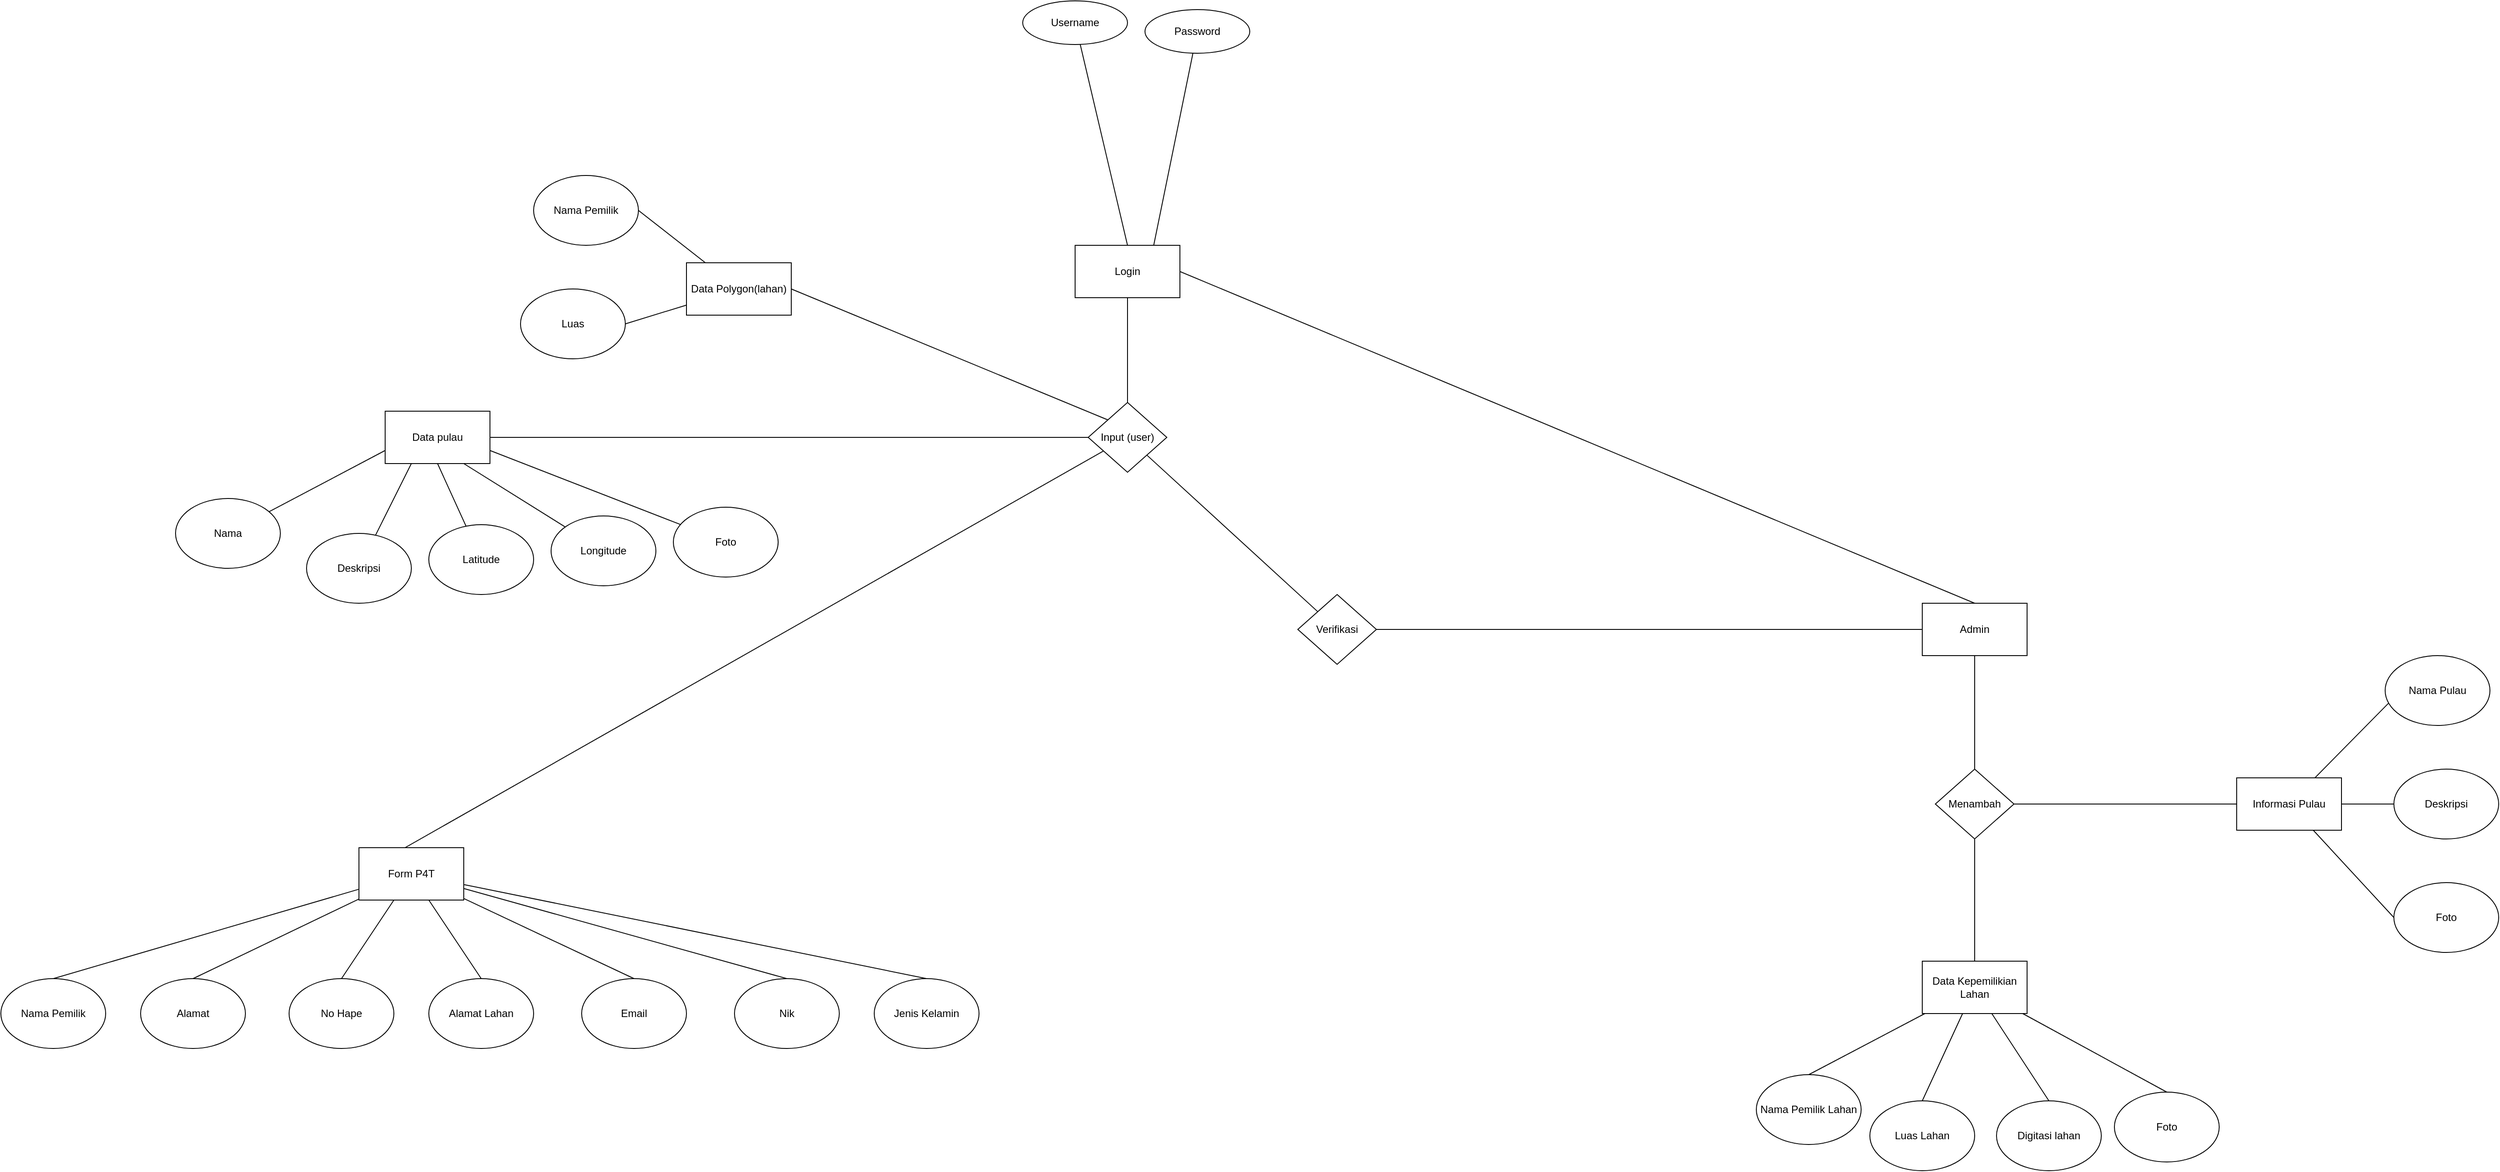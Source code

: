 <mxfile version="20.6.0" type="github">
  <diagram id="R2lEEEUBdFMjLlhIrx00" name="Page-1">
    <mxGraphModel dx="3776" dy="2142" grid="1" gridSize="10" guides="1" tooltips="1" connect="1" arrows="1" fold="1" page="1" pageScale="1" pageWidth="850" pageHeight="1100" math="0" shadow="0" extFonts="Permanent Marker^https://fonts.googleapis.com/css?family=Permanent+Marker">
      <root>
        <mxCell id="0" />
        <mxCell id="1" parent="0" />
        <mxCell id="2TKnyqVTHI8I2iGJ_rMS-4" style="rounded=0;orthogonalLoop=1;jettySize=auto;html=1;exitX=0.5;exitY=0;exitDx=0;exitDy=0;endArrow=none;endFill=0;" edge="1" parent="1" source="2TKnyqVTHI8I2iGJ_rMS-1" target="2TKnyqVTHI8I2iGJ_rMS-2">
          <mxGeometry relative="1" as="geometry" />
        </mxCell>
        <mxCell id="2TKnyqVTHI8I2iGJ_rMS-50" style="edgeStyle=none;rounded=0;orthogonalLoop=1;jettySize=auto;html=1;entryX=0.5;entryY=0;entryDx=0;entryDy=0;endArrow=none;endFill=0;exitX=0.5;exitY=1;exitDx=0;exitDy=0;" edge="1" parent="1" source="2TKnyqVTHI8I2iGJ_rMS-1" target="2TKnyqVTHI8I2iGJ_rMS-8">
          <mxGeometry relative="1" as="geometry">
            <mxPoint x="100" y="240" as="sourcePoint" />
          </mxGeometry>
        </mxCell>
        <mxCell id="2TKnyqVTHI8I2iGJ_rMS-55" style="edgeStyle=none;rounded=0;orthogonalLoop=1;jettySize=auto;html=1;entryX=0.5;entryY=0;entryDx=0;entryDy=0;endArrow=none;endFill=0;exitX=1;exitY=0.5;exitDx=0;exitDy=0;" edge="1" parent="1" source="2TKnyqVTHI8I2iGJ_rMS-1" target="2TKnyqVTHI8I2iGJ_rMS-54">
          <mxGeometry relative="1" as="geometry" />
        </mxCell>
        <mxCell id="2TKnyqVTHI8I2iGJ_rMS-1" value="Login" style="rounded=0;whiteSpace=wrap;html=1;" vertex="1" parent="1">
          <mxGeometry x="100" y="180" width="120" height="60" as="geometry" />
        </mxCell>
        <mxCell id="2TKnyqVTHI8I2iGJ_rMS-2" value="Username" style="ellipse;whiteSpace=wrap;html=1;" vertex="1" parent="1">
          <mxGeometry x="40" y="-100" width="120" height="50" as="geometry" />
        </mxCell>
        <mxCell id="2TKnyqVTHI8I2iGJ_rMS-51" style="edgeStyle=none;rounded=0;orthogonalLoop=1;jettySize=auto;html=1;entryX=0.75;entryY=0;entryDx=0;entryDy=0;endArrow=none;endFill=0;" edge="1" parent="1" source="2TKnyqVTHI8I2iGJ_rMS-3" target="2TKnyqVTHI8I2iGJ_rMS-1">
          <mxGeometry relative="1" as="geometry" />
        </mxCell>
        <mxCell id="2TKnyqVTHI8I2iGJ_rMS-3" value="Password" style="ellipse;whiteSpace=wrap;html=1;" vertex="1" parent="1">
          <mxGeometry x="180" y="-90" width="120" height="50" as="geometry" />
        </mxCell>
        <mxCell id="2TKnyqVTHI8I2iGJ_rMS-10" style="edgeStyle=none;rounded=0;orthogonalLoop=1;jettySize=auto;html=1;entryX=0;entryY=0.5;entryDx=0;entryDy=0;endArrow=none;endFill=0;" edge="1" parent="1" source="2TKnyqVTHI8I2iGJ_rMS-6" target="2TKnyqVTHI8I2iGJ_rMS-8">
          <mxGeometry relative="1" as="geometry" />
        </mxCell>
        <mxCell id="2TKnyqVTHI8I2iGJ_rMS-6" value="Data pulau" style="rounded=0;whiteSpace=wrap;html=1;" vertex="1" parent="1">
          <mxGeometry x="-690" y="370" width="120" height="60" as="geometry" />
        </mxCell>
        <mxCell id="2TKnyqVTHI8I2iGJ_rMS-53" style="edgeStyle=none;rounded=0;orthogonalLoop=1;jettySize=auto;html=1;entryX=0;entryY=0.5;entryDx=0;entryDy=0;endArrow=none;endFill=0;" edge="1" parent="1" source="2TKnyqVTHI8I2iGJ_rMS-8" target="2TKnyqVTHI8I2iGJ_rMS-30">
          <mxGeometry relative="1" as="geometry" />
        </mxCell>
        <mxCell id="2TKnyqVTHI8I2iGJ_rMS-57" style="edgeStyle=none;rounded=0;orthogonalLoop=1;jettySize=auto;html=1;endArrow=none;endFill=0;" edge="1" parent="1" source="2TKnyqVTHI8I2iGJ_rMS-8" target="2TKnyqVTHI8I2iGJ_rMS-56">
          <mxGeometry relative="1" as="geometry" />
        </mxCell>
        <mxCell id="2TKnyqVTHI8I2iGJ_rMS-8" value="Input (user)" style="rhombus;whiteSpace=wrap;html=1;" vertex="1" parent="1">
          <mxGeometry x="115" y="360" width="90" height="80" as="geometry" />
        </mxCell>
        <mxCell id="2TKnyqVTHI8I2iGJ_rMS-15" style="edgeStyle=none;rounded=0;orthogonalLoop=1;jettySize=auto;html=1;entryX=0;entryY=0.75;entryDx=0;entryDy=0;endArrow=none;endFill=0;" edge="1" parent="1" source="2TKnyqVTHI8I2iGJ_rMS-11" target="2TKnyqVTHI8I2iGJ_rMS-6">
          <mxGeometry relative="1" as="geometry" />
        </mxCell>
        <mxCell id="2TKnyqVTHI8I2iGJ_rMS-11" value="Nama" style="ellipse;whiteSpace=wrap;html=1;" vertex="1" parent="1">
          <mxGeometry x="-930" y="470" width="120" height="80" as="geometry" />
        </mxCell>
        <mxCell id="2TKnyqVTHI8I2iGJ_rMS-16" style="edgeStyle=none;rounded=0;orthogonalLoop=1;jettySize=auto;html=1;endArrow=none;endFill=0;entryX=0.25;entryY=1;entryDx=0;entryDy=0;" edge="1" parent="1" source="2TKnyqVTHI8I2iGJ_rMS-12" target="2TKnyqVTHI8I2iGJ_rMS-6">
          <mxGeometry relative="1" as="geometry">
            <mxPoint x="-670" y="450" as="targetPoint" />
          </mxGeometry>
        </mxCell>
        <mxCell id="2TKnyqVTHI8I2iGJ_rMS-12" value="Deskripsi" style="ellipse;whiteSpace=wrap;html=1;" vertex="1" parent="1">
          <mxGeometry x="-780" y="510" width="120" height="80" as="geometry" />
        </mxCell>
        <mxCell id="2TKnyqVTHI8I2iGJ_rMS-17" style="edgeStyle=none;rounded=0;orthogonalLoop=1;jettySize=auto;html=1;entryX=0.5;entryY=1;entryDx=0;entryDy=0;endArrow=none;endFill=0;" edge="1" parent="1" source="2TKnyqVTHI8I2iGJ_rMS-13" target="2TKnyqVTHI8I2iGJ_rMS-6">
          <mxGeometry relative="1" as="geometry" />
        </mxCell>
        <mxCell id="2TKnyqVTHI8I2iGJ_rMS-13" value="Latitude" style="ellipse;whiteSpace=wrap;html=1;" vertex="1" parent="1">
          <mxGeometry x="-640" y="500" width="120" height="80" as="geometry" />
        </mxCell>
        <mxCell id="2TKnyqVTHI8I2iGJ_rMS-18" style="edgeStyle=none;rounded=0;orthogonalLoop=1;jettySize=auto;html=1;entryX=0.75;entryY=1;entryDx=0;entryDy=0;endArrow=none;endFill=0;" edge="1" parent="1" source="2TKnyqVTHI8I2iGJ_rMS-14" target="2TKnyqVTHI8I2iGJ_rMS-6">
          <mxGeometry relative="1" as="geometry" />
        </mxCell>
        <mxCell id="2TKnyqVTHI8I2iGJ_rMS-14" value="Longitude" style="ellipse;whiteSpace=wrap;html=1;" vertex="1" parent="1">
          <mxGeometry x="-500" y="490" width="120" height="80" as="geometry" />
        </mxCell>
        <mxCell id="2TKnyqVTHI8I2iGJ_rMS-20" style="edgeStyle=none;rounded=0;orthogonalLoop=1;jettySize=auto;html=1;entryX=1;entryY=0.75;entryDx=0;entryDy=0;endArrow=none;endFill=0;" edge="1" parent="1" source="2TKnyqVTHI8I2iGJ_rMS-19" target="2TKnyqVTHI8I2iGJ_rMS-6">
          <mxGeometry relative="1" as="geometry" />
        </mxCell>
        <mxCell id="2TKnyqVTHI8I2iGJ_rMS-19" value="Foto" style="ellipse;whiteSpace=wrap;html=1;" vertex="1" parent="1">
          <mxGeometry x="-360" y="480" width="120" height="80" as="geometry" />
        </mxCell>
        <mxCell id="2TKnyqVTHI8I2iGJ_rMS-26" style="edgeStyle=none;rounded=0;orthogonalLoop=1;jettySize=auto;html=1;entryX=1;entryY=0.5;entryDx=0;entryDy=0;endArrow=none;endFill=0;" edge="1" parent="1" source="2TKnyqVTHI8I2iGJ_rMS-21" target="2TKnyqVTHI8I2iGJ_rMS-24">
          <mxGeometry relative="1" as="geometry" />
        </mxCell>
        <mxCell id="2TKnyqVTHI8I2iGJ_rMS-27" style="edgeStyle=none;rounded=0;orthogonalLoop=1;jettySize=auto;html=1;entryX=1;entryY=0.5;entryDx=0;entryDy=0;endArrow=none;endFill=0;" edge="1" parent="1" source="2TKnyqVTHI8I2iGJ_rMS-21" target="2TKnyqVTHI8I2iGJ_rMS-23">
          <mxGeometry relative="1" as="geometry" />
        </mxCell>
        <mxCell id="2TKnyqVTHI8I2iGJ_rMS-21" value="Data Polygon(lahan)" style="rounded=0;whiteSpace=wrap;html=1;" vertex="1" parent="1">
          <mxGeometry x="-345" y="200" width="120" height="60" as="geometry" />
        </mxCell>
        <mxCell id="2TKnyqVTHI8I2iGJ_rMS-23" value="Nama Pemilik" style="ellipse;whiteSpace=wrap;html=1;" vertex="1" parent="1">
          <mxGeometry x="-520" y="100" width="120" height="80" as="geometry" />
        </mxCell>
        <mxCell id="2TKnyqVTHI8I2iGJ_rMS-24" value="Luas" style="ellipse;whiteSpace=wrap;html=1;" vertex="1" parent="1">
          <mxGeometry x="-535" y="230" width="120" height="80" as="geometry" />
        </mxCell>
        <mxCell id="2TKnyqVTHI8I2iGJ_rMS-84" style="edgeStyle=none;rounded=0;orthogonalLoop=1;jettySize=auto;html=1;entryX=0.5;entryY=0;entryDx=0;entryDy=0;endArrow=none;endFill=0;" edge="1" parent="1" source="2TKnyqVTHI8I2iGJ_rMS-30" target="2TKnyqVTHI8I2iGJ_rMS-31">
          <mxGeometry relative="1" as="geometry" />
        </mxCell>
        <mxCell id="2TKnyqVTHI8I2iGJ_rMS-85" style="edgeStyle=none;rounded=0;orthogonalLoop=1;jettySize=auto;html=1;entryX=0.5;entryY=0;entryDx=0;entryDy=0;endArrow=none;endFill=0;" edge="1" parent="1" source="2TKnyqVTHI8I2iGJ_rMS-30" target="2TKnyqVTHI8I2iGJ_rMS-33">
          <mxGeometry relative="1" as="geometry" />
        </mxCell>
        <mxCell id="2TKnyqVTHI8I2iGJ_rMS-86" style="edgeStyle=none;rounded=0;orthogonalLoop=1;jettySize=auto;html=1;entryX=0.5;entryY=0;entryDx=0;entryDy=0;endArrow=none;endFill=0;" edge="1" parent="1" source="2TKnyqVTHI8I2iGJ_rMS-30" target="2TKnyqVTHI8I2iGJ_rMS-32">
          <mxGeometry relative="1" as="geometry" />
        </mxCell>
        <mxCell id="2TKnyqVTHI8I2iGJ_rMS-87" style="edgeStyle=none;rounded=0;orthogonalLoop=1;jettySize=auto;html=1;entryX=0.5;entryY=0;entryDx=0;entryDy=0;endArrow=none;endFill=0;" edge="1" parent="1" source="2TKnyqVTHI8I2iGJ_rMS-30" target="2TKnyqVTHI8I2iGJ_rMS-34">
          <mxGeometry relative="1" as="geometry" />
        </mxCell>
        <mxCell id="2TKnyqVTHI8I2iGJ_rMS-88" style="edgeStyle=none;rounded=0;orthogonalLoop=1;jettySize=auto;html=1;entryX=0.5;entryY=0;entryDx=0;entryDy=0;endArrow=none;endFill=0;" edge="1" parent="1" source="2TKnyqVTHI8I2iGJ_rMS-30" target="2TKnyqVTHI8I2iGJ_rMS-37">
          <mxGeometry relative="1" as="geometry" />
        </mxCell>
        <mxCell id="2TKnyqVTHI8I2iGJ_rMS-89" style="edgeStyle=none;rounded=0;orthogonalLoop=1;jettySize=auto;html=1;entryX=0.5;entryY=0;entryDx=0;entryDy=0;endArrow=none;endFill=0;" edge="1" parent="1" source="2TKnyqVTHI8I2iGJ_rMS-30" target="2TKnyqVTHI8I2iGJ_rMS-35">
          <mxGeometry relative="1" as="geometry" />
        </mxCell>
        <mxCell id="2TKnyqVTHI8I2iGJ_rMS-90" style="edgeStyle=none;rounded=0;orthogonalLoop=1;jettySize=auto;html=1;entryX=0.5;entryY=0;entryDx=0;entryDy=0;endArrow=none;endFill=0;" edge="1" parent="1" source="2TKnyqVTHI8I2iGJ_rMS-30" target="2TKnyqVTHI8I2iGJ_rMS-36">
          <mxGeometry relative="1" as="geometry" />
        </mxCell>
        <mxCell id="2TKnyqVTHI8I2iGJ_rMS-30" value="Form P4T" style="rounded=0;whiteSpace=wrap;html=1;" vertex="1" parent="1">
          <mxGeometry x="-720" y="870" width="120" height="60" as="geometry" />
        </mxCell>
        <mxCell id="2TKnyqVTHI8I2iGJ_rMS-31" value="Nama Pemilik" style="ellipse;whiteSpace=wrap;html=1;" vertex="1" parent="1">
          <mxGeometry x="-1130" y="1020" width="120" height="80" as="geometry" />
        </mxCell>
        <mxCell id="2TKnyqVTHI8I2iGJ_rMS-32" value="No Hape" style="ellipse;whiteSpace=wrap;html=1;" vertex="1" parent="1">
          <mxGeometry x="-800" y="1020" width="120" height="80" as="geometry" />
        </mxCell>
        <mxCell id="2TKnyqVTHI8I2iGJ_rMS-33" value="Alamat" style="ellipse;whiteSpace=wrap;html=1;" vertex="1" parent="1">
          <mxGeometry x="-970" y="1020" width="120" height="80" as="geometry" />
        </mxCell>
        <mxCell id="2TKnyqVTHI8I2iGJ_rMS-34" value="Alamat Lahan" style="ellipse;whiteSpace=wrap;html=1;" vertex="1" parent="1">
          <mxGeometry x="-640" y="1020" width="120" height="80" as="geometry" />
        </mxCell>
        <mxCell id="2TKnyqVTHI8I2iGJ_rMS-35" value="Nik" style="ellipse;whiteSpace=wrap;html=1;" vertex="1" parent="1">
          <mxGeometry x="-290" y="1020" width="120" height="80" as="geometry" />
        </mxCell>
        <mxCell id="2TKnyqVTHI8I2iGJ_rMS-36" value="Jenis Kelamin" style="ellipse;whiteSpace=wrap;html=1;" vertex="1" parent="1">
          <mxGeometry x="-130" y="1020" width="120" height="80" as="geometry" />
        </mxCell>
        <mxCell id="2TKnyqVTHI8I2iGJ_rMS-37" value="Email" style="ellipse;whiteSpace=wrap;html=1;" vertex="1" parent="1">
          <mxGeometry x="-465" y="1020" width="120" height="80" as="geometry" />
        </mxCell>
        <mxCell id="2TKnyqVTHI8I2iGJ_rMS-49" style="edgeStyle=none;rounded=0;orthogonalLoop=1;jettySize=auto;html=1;exitX=0;exitY=0;exitDx=0;exitDy=0;entryX=1;entryY=0.5;entryDx=0;entryDy=0;endArrow=none;endFill=0;" edge="1" parent="1" source="2TKnyqVTHI8I2iGJ_rMS-8" target="2TKnyqVTHI8I2iGJ_rMS-21">
          <mxGeometry relative="1" as="geometry">
            <mxPoint x="-115" y="140" as="sourcePoint" />
          </mxGeometry>
        </mxCell>
        <mxCell id="2TKnyqVTHI8I2iGJ_rMS-83" style="edgeStyle=none;rounded=0;orthogonalLoop=1;jettySize=auto;html=1;entryX=0.5;entryY=0;entryDx=0;entryDy=0;endArrow=none;endFill=0;" edge="1" parent="1" source="2TKnyqVTHI8I2iGJ_rMS-54" target="2TKnyqVTHI8I2iGJ_rMS-60">
          <mxGeometry relative="1" as="geometry" />
        </mxCell>
        <mxCell id="2TKnyqVTHI8I2iGJ_rMS-54" value="Admin" style="rounded=0;whiteSpace=wrap;html=1;" vertex="1" parent="1">
          <mxGeometry x="1070" y="590" width="120" height="60" as="geometry" />
        </mxCell>
        <mxCell id="2TKnyqVTHI8I2iGJ_rMS-59" style="edgeStyle=none;rounded=0;orthogonalLoop=1;jettySize=auto;html=1;entryX=0;entryY=0.5;entryDx=0;entryDy=0;endArrow=none;endFill=0;" edge="1" parent="1" source="2TKnyqVTHI8I2iGJ_rMS-56" target="2TKnyqVTHI8I2iGJ_rMS-54">
          <mxGeometry relative="1" as="geometry" />
        </mxCell>
        <mxCell id="2TKnyqVTHI8I2iGJ_rMS-56" value="Verifikasi" style="rhombus;whiteSpace=wrap;html=1;" vertex="1" parent="1">
          <mxGeometry x="355" y="580" width="90" height="80" as="geometry" />
        </mxCell>
        <mxCell id="2TKnyqVTHI8I2iGJ_rMS-63" style="edgeStyle=none;rounded=0;orthogonalLoop=1;jettySize=auto;html=1;entryX=1;entryY=0.5;entryDx=0;entryDy=0;endArrow=none;endFill=0;" edge="1" parent="1" source="2TKnyqVTHI8I2iGJ_rMS-60" target="2TKnyqVTHI8I2iGJ_rMS-62">
          <mxGeometry relative="1" as="geometry" />
        </mxCell>
        <mxCell id="2TKnyqVTHI8I2iGJ_rMS-68" style="edgeStyle=none;rounded=0;orthogonalLoop=1;jettySize=auto;html=1;entryX=0.5;entryY=0;entryDx=0;entryDy=0;endArrow=none;endFill=0;" edge="1" parent="1" source="2TKnyqVTHI8I2iGJ_rMS-60" target="2TKnyqVTHI8I2iGJ_rMS-64">
          <mxGeometry relative="1" as="geometry" />
        </mxCell>
        <mxCell id="2TKnyqVTHI8I2iGJ_rMS-60" value="Menambah" style="rhombus;whiteSpace=wrap;html=1;" vertex="1" parent="1">
          <mxGeometry x="1085" y="780" width="90" height="80" as="geometry" />
        </mxCell>
        <mxCell id="2TKnyqVTHI8I2iGJ_rMS-80" style="edgeStyle=none;rounded=0;orthogonalLoop=1;jettySize=auto;html=1;entryX=0.043;entryY=0.665;entryDx=0;entryDy=0;entryPerimeter=0;endArrow=none;endFill=0;" edge="1" parent="1" source="2TKnyqVTHI8I2iGJ_rMS-62" target="2TKnyqVTHI8I2iGJ_rMS-72">
          <mxGeometry relative="1" as="geometry" />
        </mxCell>
        <mxCell id="2TKnyqVTHI8I2iGJ_rMS-81" style="edgeStyle=none;rounded=0;orthogonalLoop=1;jettySize=auto;html=1;entryX=0;entryY=0.5;entryDx=0;entryDy=0;endArrow=none;endFill=0;" edge="1" parent="1" source="2TKnyqVTHI8I2iGJ_rMS-62" target="2TKnyqVTHI8I2iGJ_rMS-73">
          <mxGeometry relative="1" as="geometry" />
        </mxCell>
        <mxCell id="2TKnyqVTHI8I2iGJ_rMS-82" style="edgeStyle=none;rounded=0;orthogonalLoop=1;jettySize=auto;html=1;entryX=0;entryY=0.5;entryDx=0;entryDy=0;endArrow=none;endFill=0;" edge="1" parent="1" source="2TKnyqVTHI8I2iGJ_rMS-62" target="2TKnyqVTHI8I2iGJ_rMS-74">
          <mxGeometry relative="1" as="geometry" />
        </mxCell>
        <mxCell id="2TKnyqVTHI8I2iGJ_rMS-62" value="Informasi Pulau" style="rounded=0;whiteSpace=wrap;html=1;" vertex="1" parent="1">
          <mxGeometry x="1430" y="790" width="120" height="60" as="geometry" />
        </mxCell>
        <mxCell id="2TKnyqVTHI8I2iGJ_rMS-69" style="edgeStyle=none;rounded=0;orthogonalLoop=1;jettySize=auto;html=1;entryX=0.5;entryY=0;entryDx=0;entryDy=0;endArrow=none;endFill=0;" edge="1" parent="1" source="2TKnyqVTHI8I2iGJ_rMS-64" target="2TKnyqVTHI8I2iGJ_rMS-65">
          <mxGeometry relative="1" as="geometry" />
        </mxCell>
        <mxCell id="2TKnyqVTHI8I2iGJ_rMS-70" style="edgeStyle=none;rounded=0;orthogonalLoop=1;jettySize=auto;html=1;entryX=0.5;entryY=0;entryDx=0;entryDy=0;endArrow=none;endFill=0;" edge="1" parent="1" source="2TKnyqVTHI8I2iGJ_rMS-64" target="2TKnyqVTHI8I2iGJ_rMS-66">
          <mxGeometry relative="1" as="geometry" />
        </mxCell>
        <mxCell id="2TKnyqVTHI8I2iGJ_rMS-71" style="edgeStyle=none;rounded=0;orthogonalLoop=1;jettySize=auto;html=1;entryX=0.5;entryY=0;entryDx=0;entryDy=0;endArrow=none;endFill=0;" edge="1" parent="1" source="2TKnyqVTHI8I2iGJ_rMS-64" target="2TKnyqVTHI8I2iGJ_rMS-67">
          <mxGeometry relative="1" as="geometry" />
        </mxCell>
        <mxCell id="2TKnyqVTHI8I2iGJ_rMS-77" style="edgeStyle=none;rounded=0;orthogonalLoop=1;jettySize=auto;html=1;entryX=0.5;entryY=0;entryDx=0;entryDy=0;endArrow=none;endFill=0;" edge="1" parent="1" source="2TKnyqVTHI8I2iGJ_rMS-64" target="2TKnyqVTHI8I2iGJ_rMS-75">
          <mxGeometry relative="1" as="geometry" />
        </mxCell>
        <mxCell id="2TKnyqVTHI8I2iGJ_rMS-64" value="Data Kepemilikian Lahan" style="rounded=0;whiteSpace=wrap;html=1;" vertex="1" parent="1">
          <mxGeometry x="1070" y="1000" width="120" height="60" as="geometry" />
        </mxCell>
        <mxCell id="2TKnyqVTHI8I2iGJ_rMS-65" value="Nama Pemilik Lahan" style="ellipse;whiteSpace=wrap;html=1;" vertex="1" parent="1">
          <mxGeometry x="880" y="1130" width="120" height="80" as="geometry" />
        </mxCell>
        <mxCell id="2TKnyqVTHI8I2iGJ_rMS-66" value="Luas Lahan" style="ellipse;whiteSpace=wrap;html=1;" vertex="1" parent="1">
          <mxGeometry x="1010" y="1160" width="120" height="80" as="geometry" />
        </mxCell>
        <mxCell id="2TKnyqVTHI8I2iGJ_rMS-67" value="Digitasi lahan" style="ellipse;whiteSpace=wrap;html=1;" vertex="1" parent="1">
          <mxGeometry x="1155" y="1160" width="120" height="80" as="geometry" />
        </mxCell>
        <mxCell id="2TKnyqVTHI8I2iGJ_rMS-72" value="Nama Pulau" style="ellipse;whiteSpace=wrap;html=1;" vertex="1" parent="1">
          <mxGeometry x="1600" y="650" width="120" height="80" as="geometry" />
        </mxCell>
        <mxCell id="2TKnyqVTHI8I2iGJ_rMS-73" value="Deskripsi" style="ellipse;whiteSpace=wrap;html=1;" vertex="1" parent="1">
          <mxGeometry x="1610" y="780" width="120" height="80" as="geometry" />
        </mxCell>
        <mxCell id="2TKnyqVTHI8I2iGJ_rMS-74" value="Foto" style="ellipse;whiteSpace=wrap;html=1;" vertex="1" parent="1">
          <mxGeometry x="1610" y="910" width="120" height="80" as="geometry" />
        </mxCell>
        <mxCell id="2TKnyqVTHI8I2iGJ_rMS-75" value="Foto" style="ellipse;whiteSpace=wrap;html=1;" vertex="1" parent="1">
          <mxGeometry x="1290" y="1150" width="120" height="80" as="geometry" />
        </mxCell>
      </root>
    </mxGraphModel>
  </diagram>
</mxfile>

